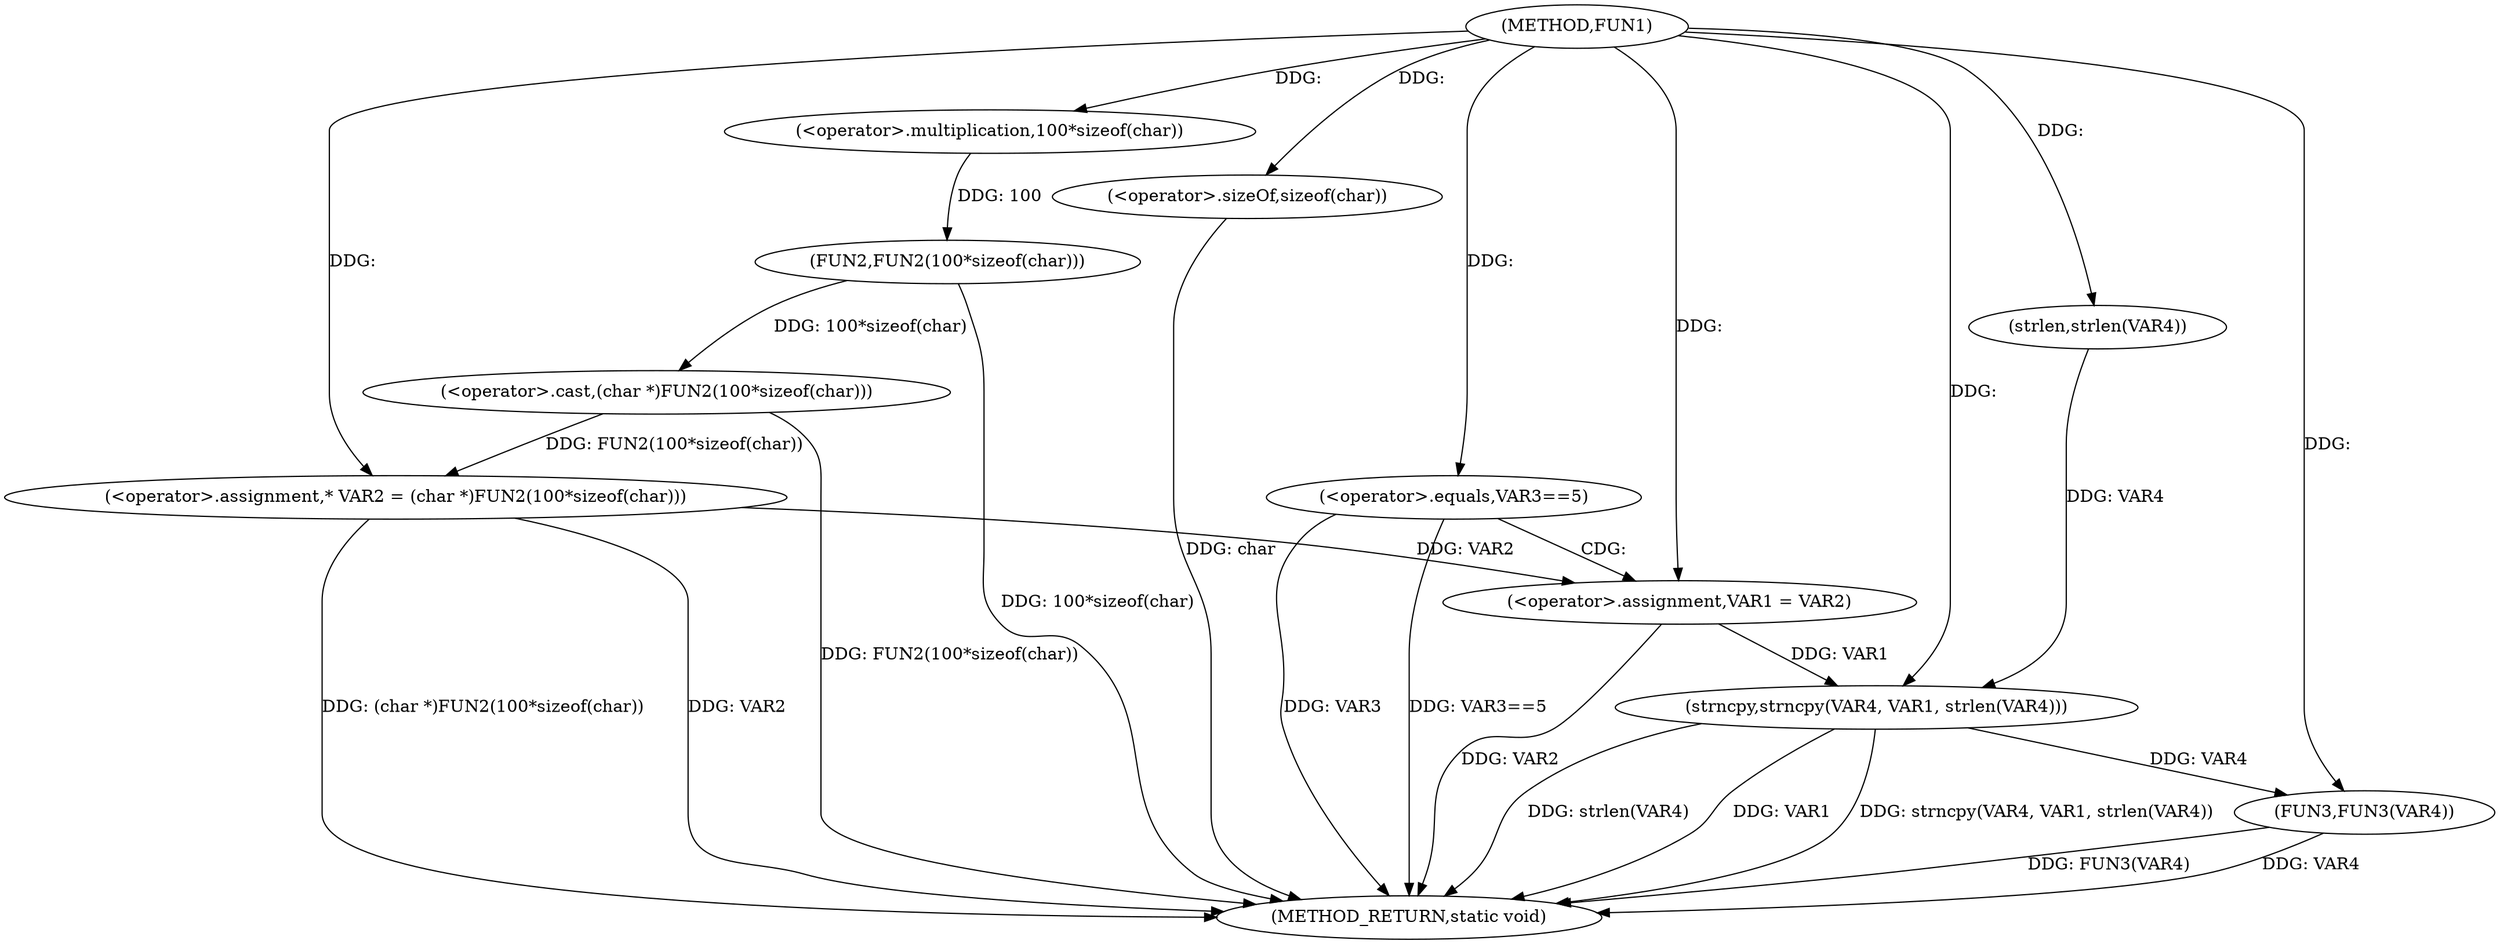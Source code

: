 digraph FUN1 {  
"1000100" [label = "(METHOD,FUN1)" ]
"1000130" [label = "(METHOD_RETURN,static void)" ]
"1000104" [label = "(<operator>.assignment,* VAR2 = (char *)FUN2(100*sizeof(char)))" ]
"1000106" [label = "(<operator>.cast,(char *)FUN2(100*sizeof(char)))" ]
"1000108" [label = "(FUN2,FUN2(100*sizeof(char)))" ]
"1000109" [label = "(<operator>.multiplication,100*sizeof(char))" ]
"1000111" [label = "(<operator>.sizeOf,sizeof(char))" ]
"1000114" [label = "(<operator>.equals,VAR3==5)" ]
"1000118" [label = "(<operator>.assignment,VAR1 = VAR2)" ]
"1000123" [label = "(strncpy,strncpy(VAR4, VAR1, strlen(VAR4)))" ]
"1000126" [label = "(strlen,strlen(VAR4))" ]
"1000128" [label = "(FUN3,FUN3(VAR4))" ]
  "1000123" -> "1000130"  [ label = "DDG: strlen(VAR4)"] 
  "1000123" -> "1000130"  [ label = "DDG: VAR1"] 
  "1000106" -> "1000130"  [ label = "DDG: FUN2(100*sizeof(char))"] 
  "1000104" -> "1000130"  [ label = "DDG: VAR2"] 
  "1000114" -> "1000130"  [ label = "DDG: VAR3==5"] 
  "1000123" -> "1000130"  [ label = "DDG: strncpy(VAR4, VAR1, strlen(VAR4))"] 
  "1000128" -> "1000130"  [ label = "DDG: VAR4"] 
  "1000114" -> "1000130"  [ label = "DDG: VAR3"] 
  "1000111" -> "1000130"  [ label = "DDG: char"] 
  "1000118" -> "1000130"  [ label = "DDG: VAR2"] 
  "1000128" -> "1000130"  [ label = "DDG: FUN3(VAR4)"] 
  "1000104" -> "1000130"  [ label = "DDG: (char *)FUN2(100*sizeof(char))"] 
  "1000108" -> "1000130"  [ label = "DDG: 100*sizeof(char)"] 
  "1000106" -> "1000104"  [ label = "DDG: FUN2(100*sizeof(char))"] 
  "1000100" -> "1000104"  [ label = "DDG: "] 
  "1000108" -> "1000106"  [ label = "DDG: 100*sizeof(char)"] 
  "1000109" -> "1000108"  [ label = "DDG: 100"] 
  "1000100" -> "1000109"  [ label = "DDG: "] 
  "1000100" -> "1000111"  [ label = "DDG: "] 
  "1000100" -> "1000114"  [ label = "DDG: "] 
  "1000104" -> "1000118"  [ label = "DDG: VAR2"] 
  "1000100" -> "1000118"  [ label = "DDG: "] 
  "1000126" -> "1000123"  [ label = "DDG: VAR4"] 
  "1000100" -> "1000123"  [ label = "DDG: "] 
  "1000118" -> "1000123"  [ label = "DDG: VAR1"] 
  "1000100" -> "1000126"  [ label = "DDG: "] 
  "1000123" -> "1000128"  [ label = "DDG: VAR4"] 
  "1000100" -> "1000128"  [ label = "DDG: "] 
  "1000114" -> "1000118"  [ label = "CDG: "] 
}
